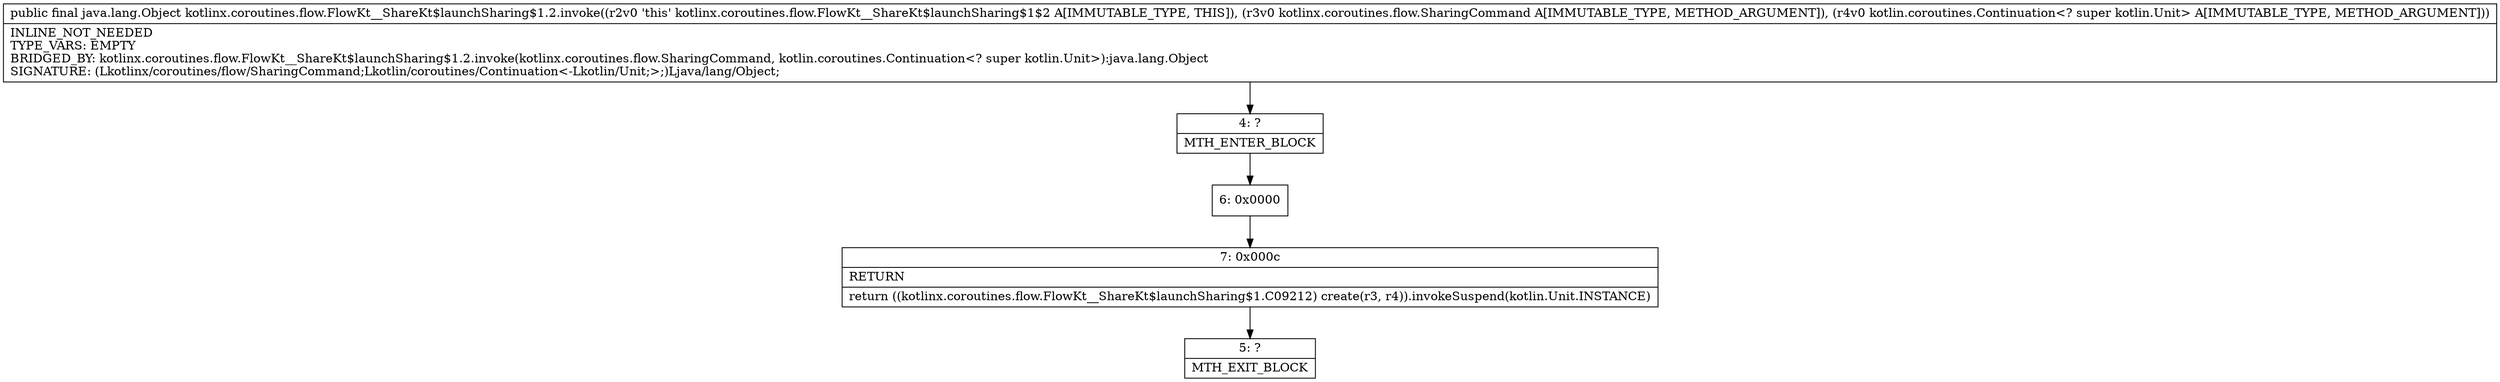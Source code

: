 digraph "CFG forkotlinx.coroutines.flow.FlowKt__ShareKt$launchSharing$1.2.invoke(Lkotlinx\/coroutines\/flow\/SharingCommand;Lkotlin\/coroutines\/Continuation;)Ljava\/lang\/Object;" {
Node_4 [shape=record,label="{4\:\ ?|MTH_ENTER_BLOCK\l}"];
Node_6 [shape=record,label="{6\:\ 0x0000}"];
Node_7 [shape=record,label="{7\:\ 0x000c|RETURN\l|return ((kotlinx.coroutines.flow.FlowKt__ShareKt$launchSharing$1.C09212) create(r3, r4)).invokeSuspend(kotlin.Unit.INSTANCE)\l}"];
Node_5 [shape=record,label="{5\:\ ?|MTH_EXIT_BLOCK\l}"];
MethodNode[shape=record,label="{public final java.lang.Object kotlinx.coroutines.flow.FlowKt__ShareKt$launchSharing$1.2.invoke((r2v0 'this' kotlinx.coroutines.flow.FlowKt__ShareKt$launchSharing$1$2 A[IMMUTABLE_TYPE, THIS]), (r3v0 kotlinx.coroutines.flow.SharingCommand A[IMMUTABLE_TYPE, METHOD_ARGUMENT]), (r4v0 kotlin.coroutines.Continuation\<? super kotlin.Unit\> A[IMMUTABLE_TYPE, METHOD_ARGUMENT]))  | INLINE_NOT_NEEDED\lTYPE_VARS: EMPTY\lBRIDGED_BY: kotlinx.coroutines.flow.FlowKt__ShareKt$launchSharing$1.2.invoke(kotlinx.coroutines.flow.SharingCommand, kotlin.coroutines.Continuation\<? super kotlin.Unit\>):java.lang.Object\lSIGNATURE: (Lkotlinx\/coroutines\/flow\/SharingCommand;Lkotlin\/coroutines\/Continuation\<\-Lkotlin\/Unit;\>;)Ljava\/lang\/Object;\l}"];
MethodNode -> Node_4;Node_4 -> Node_6;
Node_6 -> Node_7;
Node_7 -> Node_5;
}

